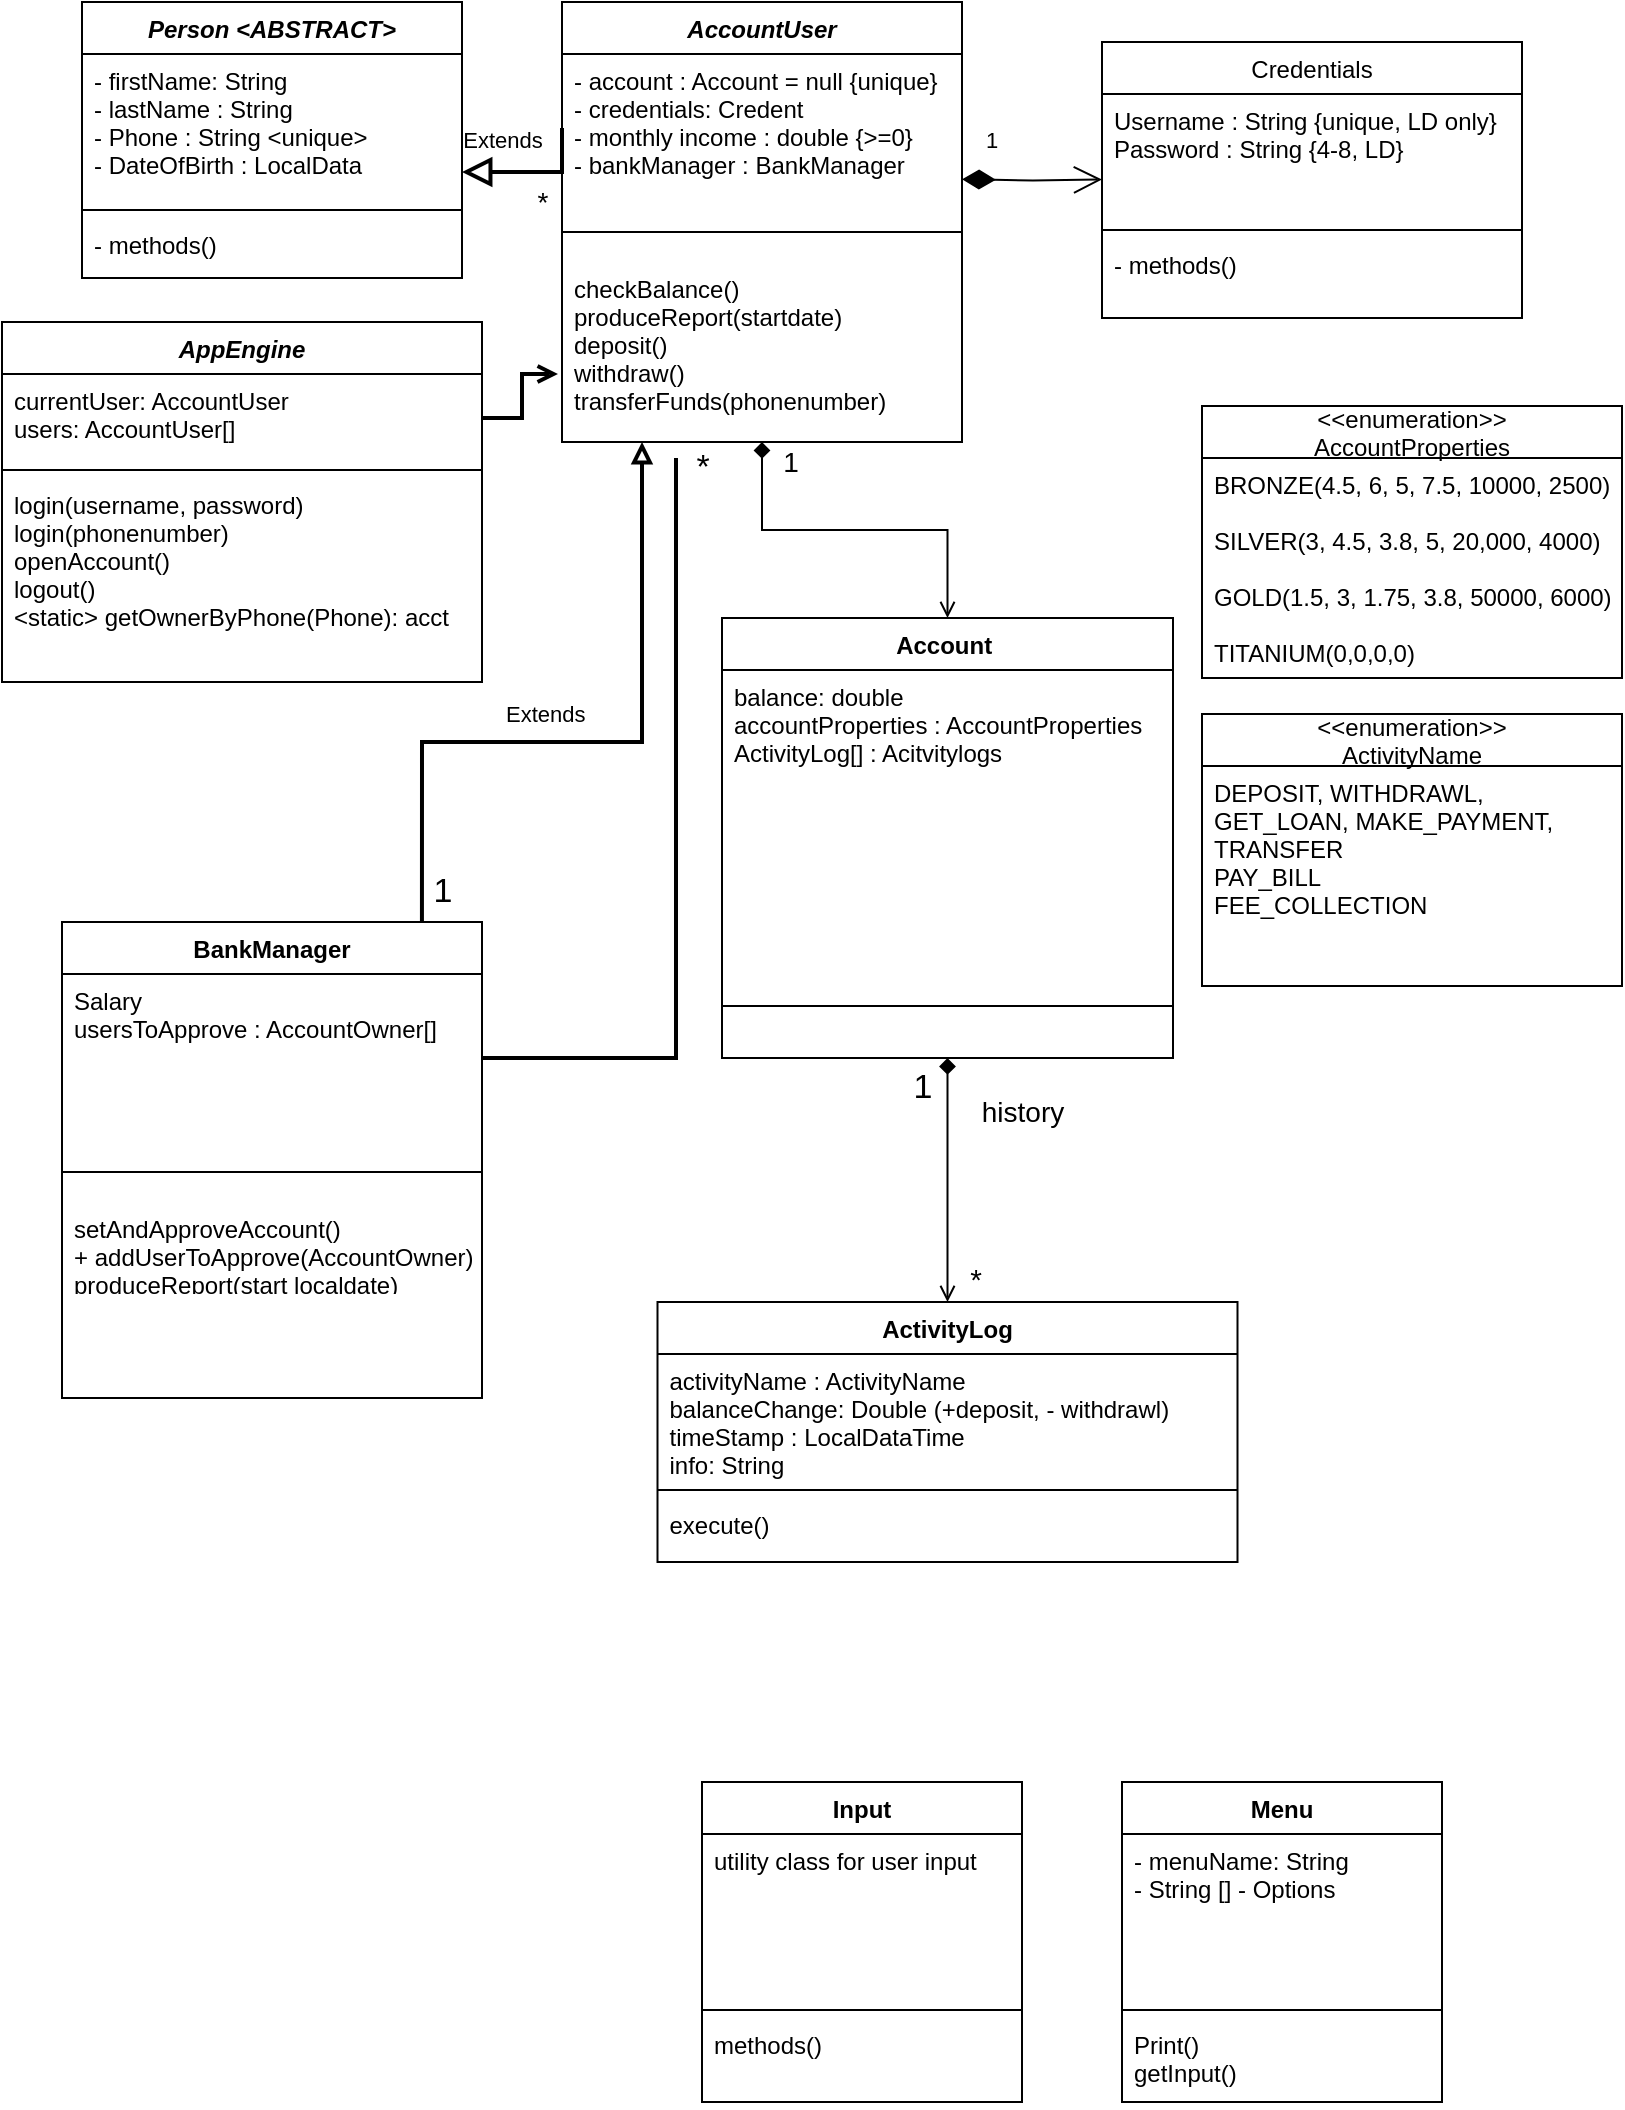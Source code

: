 <mxfile version="16.5.1" type="device"><diagram id="C5RBs43oDa-KdzZeNtuy" name="Page-1"><mxGraphModel dx="1422" dy="857" grid="1" gridSize="10" guides="1" tooltips="1" connect="1" arrows="1" fold="1" page="1" pageScale="1" pageWidth="827" pageHeight="1169" math="0" shadow="0"><root><mxCell id="WIyWlLk6GJQsqaUBKTNV-0"/><mxCell id="WIyWlLk6GJQsqaUBKTNV-1" parent="WIyWlLk6GJQsqaUBKTNV-0"/><mxCell id="4Luf4UbCgaXBXl4zU5tq-8" style="edgeStyle=orthogonalEdgeStyle;rounded=0;orthogonalLoop=1;jettySize=auto;html=1;fontSize=14;endArrow=open;endFill=0;startArrow=diamond;startFill=1;" parent="WIyWlLk6GJQsqaUBKTNV-1" source="zkfFHV4jXpPFQw0GAbJ--0" target="SM9FWzz-DXhbXA7rgFvg-9" edge="1"><mxGeometry relative="1" as="geometry"/></mxCell><mxCell id="zkfFHV4jXpPFQw0GAbJ--0" value="AccountUser" style="swimlane;fontStyle=3;align=center;verticalAlign=top;childLayout=stackLayout;horizontal=1;startSize=26;horizontalStack=0;resizeParent=1;resizeLast=0;collapsible=1;marginBottom=0;rounded=0;shadow=0;strokeWidth=1;" parent="WIyWlLk6GJQsqaUBKTNV-1" vertex="1"><mxGeometry x="290" y="20" width="200" height="220" as="geometry"><mxRectangle x="230" y="140" width="160" height="26" as="alternateBounds"/></mxGeometry></mxCell><mxCell id="zkfFHV4jXpPFQw0GAbJ--2" value="- account : Account = null {unique}&#10;- credentials: Credent                                           ials&#10;- monthly income : double {&gt;=0}&#10;- bankManager : BankManager" style="text;align=left;verticalAlign=top;spacingLeft=4;spacingRight=4;overflow=hidden;rotatable=0;points=[[0,0.5],[1,0.5]];portConstraint=eastwest;rounded=0;shadow=0;html=0;" parent="zkfFHV4jXpPFQw0GAbJ--0" vertex="1"><mxGeometry y="26" width="200" height="74" as="geometry"/></mxCell><mxCell id="zkfFHV4jXpPFQw0GAbJ--4" value="" style="line;html=1;strokeWidth=1;align=left;verticalAlign=middle;spacingTop=-1;spacingLeft=3;spacingRight=3;rotatable=0;labelPosition=right;points=[];portConstraint=eastwest;" parent="zkfFHV4jXpPFQw0GAbJ--0" vertex="1"><mxGeometry y="100" width="200" height="30" as="geometry"/></mxCell><mxCell id="4Luf4UbCgaXBXl4zU5tq-41" value="checkBalance()&#10;produceReport(startdate)&#10;deposit()&#10;withdraw()&#10;transferFunds(phonenumber)" style="text;align=left;verticalAlign=top;spacingLeft=4;spacingRight=4;overflow=hidden;rotatable=0;points=[[0,0.5],[1,0.5]];portConstraint=eastwest;rounded=0;shadow=0;html=0;" parent="zkfFHV4jXpPFQw0GAbJ--0" vertex="1"><mxGeometry y="130" width="200" height="74" as="geometry"/></mxCell><mxCell id="SM9FWzz-DXhbXA7rgFvg-9" value="Account &#10;" style="swimlane;fontStyle=1;align=center;verticalAlign=top;childLayout=stackLayout;horizontal=1;startSize=26;horizontalStack=0;resizeParent=1;resizeLast=0;collapsible=1;marginBottom=0;rounded=0;shadow=0;strokeWidth=1;" parent="WIyWlLk6GJQsqaUBKTNV-1" vertex="1"><mxGeometry x="370" y="328" width="225.5" height="220" as="geometry"><mxRectangle x="230" y="140" width="160" height="26" as="alternateBounds"/></mxGeometry></mxCell><mxCell id="SM9FWzz-DXhbXA7rgFvg-13" value="balance: double&#10;accountProperties : AccountProperties&#10;ActivityLog[] : Acitvitylogs" style="text;align=left;verticalAlign=top;spacingLeft=4;spacingRight=4;overflow=hidden;rotatable=0;points=[[0,0.5],[1,0.5]];portConstraint=eastwest;" parent="SM9FWzz-DXhbXA7rgFvg-9" vertex="1"><mxGeometry y="26" width="225.5" height="144" as="geometry"/></mxCell><mxCell id="SM9FWzz-DXhbXA7rgFvg-12" value="" style="line;html=1;strokeWidth=1;align=left;verticalAlign=middle;spacingTop=-1;spacingLeft=3;spacingRight=3;rotatable=0;labelPosition=right;points=[];portConstraint=eastwest;" parent="SM9FWzz-DXhbXA7rgFvg-9" vertex="1"><mxGeometry y="170" width="225.5" height="48" as="geometry"/></mxCell><mxCell id="YdLwRfeL1FWLSPvk3ik4-5" value="Credentials" style="swimlane;fontStyle=0;align=center;verticalAlign=top;childLayout=stackLayout;horizontal=1;startSize=26;horizontalStack=0;resizeParent=1;resizeLast=0;collapsible=1;marginBottom=0;rounded=0;shadow=0;strokeWidth=1;" parent="WIyWlLk6GJQsqaUBKTNV-1" vertex="1"><mxGeometry x="560" y="40" width="210" height="138" as="geometry"><mxRectangle x="130" y="380" width="160" height="26" as="alternateBounds"/></mxGeometry></mxCell><mxCell id="YdLwRfeL1FWLSPvk3ik4-6" value="Username : String {unique, LD only}&#10;Password : String {4-8, LD}" style="text;align=left;verticalAlign=top;spacingLeft=4;spacingRight=4;overflow=hidden;rotatable=0;points=[[0,0.5],[1,0.5]];portConstraint=eastwest;rounded=0;shadow=0;html=0;" parent="YdLwRfeL1FWLSPvk3ik4-5" vertex="1"><mxGeometry y="26" width="210" height="64" as="geometry"/></mxCell><mxCell id="aWY-BOkxABRlWkag9v3p-0" value="1" style="endArrow=open;html=1;endSize=12;startArrow=diamondThin;startSize=14;startFill=1;edgeStyle=orthogonalEdgeStyle;align=left;verticalAlign=bottom;rounded=0;entryX=0;entryY=0.668;entryDx=0;entryDy=0;entryPerimeter=0;" parent="YdLwRfeL1FWLSPvk3ik4-5" target="YdLwRfeL1FWLSPvk3ik4-6" edge="1"><mxGeometry x="-0.715" y="11" relative="1" as="geometry"><mxPoint x="-70" y="68.66" as="sourcePoint"/><mxPoint x="-30" y="90" as="targetPoint"/><mxPoint as="offset"/></mxGeometry></mxCell><mxCell id="YdLwRfeL1FWLSPvk3ik4-7" value="" style="line;html=1;strokeWidth=1;align=left;verticalAlign=middle;spacingTop=-1;spacingLeft=3;spacingRight=3;rotatable=0;labelPosition=right;points=[];portConstraint=eastwest;" parent="YdLwRfeL1FWLSPvk3ik4-5" vertex="1"><mxGeometry y="90" width="210" height="8" as="geometry"/></mxCell><mxCell id="YdLwRfeL1FWLSPvk3ik4-8" value="- methods()&#10;" style="text;align=left;verticalAlign=top;spacingLeft=4;spacingRight=4;overflow=hidden;rotatable=0;points=[[0,0.5],[1,0.5]];portConstraint=eastwest;" parent="YdLwRfeL1FWLSPvk3ik4-5" vertex="1"><mxGeometry y="98" width="210" height="26" as="geometry"/></mxCell><mxCell id="YdLwRfeL1FWLSPvk3ik4-9" value="Person &lt;ABSTRACT&gt;" style="swimlane;fontStyle=3;align=center;verticalAlign=top;childLayout=stackLayout;horizontal=1;startSize=26;horizontalStack=0;resizeParent=1;resizeLast=0;collapsible=1;marginBottom=0;rounded=0;shadow=0;strokeWidth=1;" parent="WIyWlLk6GJQsqaUBKTNV-1" vertex="1"><mxGeometry x="50" y="20" width="190" height="138" as="geometry"><mxRectangle x="130" y="380" width="160" height="26" as="alternateBounds"/></mxGeometry></mxCell><mxCell id="YdLwRfeL1FWLSPvk3ik4-10" value="- firstName: String&#10;- lastName : String&#10;- Phone : String &lt;unique&gt;&#10;- DateOfBirth : LocalData                                                                                                                &#10;" style="text;align=left;verticalAlign=top;spacingLeft=4;spacingRight=4;overflow=hidden;rotatable=0;points=[[0,0.5],[1,0.5]];portConstraint=eastwest;rounded=0;shadow=0;html=0;" parent="YdLwRfeL1FWLSPvk3ik4-9" vertex="1"><mxGeometry y="26" width="190" height="74" as="geometry"/></mxCell><mxCell id="YdLwRfeL1FWLSPvk3ik4-11" value="" style="line;html=1;strokeWidth=1;align=left;verticalAlign=middle;spacingTop=-1;spacingLeft=3;spacingRight=3;rotatable=0;labelPosition=right;points=[];portConstraint=eastwest;" parent="YdLwRfeL1FWLSPvk3ik4-9" vertex="1"><mxGeometry y="100" width="190" height="8" as="geometry"/></mxCell><mxCell id="YdLwRfeL1FWLSPvk3ik4-12" value="- methods()&#10;" style="text;align=left;verticalAlign=top;spacingLeft=4;spacingRight=4;overflow=hidden;rotatable=0;points=[[0,0.5],[1,0.5]];portConstraint=eastwest;" parent="YdLwRfeL1FWLSPvk3ik4-9" vertex="1"><mxGeometry y="108" width="190" height="26" as="geometry"/></mxCell><mxCell id="yUAD0iTqOjQwm6u62p8Z-0" value="" style="endArrow=block;endSize=10;endFill=0;shadow=0;strokeWidth=2;rounded=0;edgeStyle=elbowEdgeStyle;elbow=vertical;exitX=0;exitY=0.5;exitDx=0;exitDy=0;" parent="WIyWlLk6GJQsqaUBKTNV-1" source="zkfFHV4jXpPFQw0GAbJ--2" edge="1"><mxGeometry width="160" relative="1" as="geometry"><mxPoint x="285" y="110" as="sourcePoint"/><mxPoint x="240" y="105" as="targetPoint"/><Array as="points"><mxPoint x="260" y="105"/></Array></mxGeometry></mxCell><mxCell id="1qwP151atA8y7zbTdIOh-0" value="Extends" style="edgeLabel;html=1;align=center;verticalAlign=middle;resizable=0;points=[];" parent="WIyWlLk6GJQsqaUBKTNV-1" vertex="1" connectable="0"><mxGeometry x="260" y="88.997" as="geometry"/></mxCell><mxCell id="epGYF8HXlGHys48M9QGi-0" value="ActivityLog" style="swimlane;fontStyle=1;align=center;verticalAlign=top;childLayout=stackLayout;horizontal=1;startSize=26;horizontalStack=0;resizeParent=1;resizeParentMax=0;resizeLast=0;collapsible=1;marginBottom=0;" parent="WIyWlLk6GJQsqaUBKTNV-1" vertex="1"><mxGeometry x="337.75" y="670" width="290" height="130" as="geometry"/></mxCell><mxCell id="epGYF8HXlGHys48M9QGi-1" value="activityName : ActivityName&#10;balanceChange: Double (+deposit, - withdrawl)&#10;timeStamp : LocalDataTime&#10;info: String&#10;" style="text;strokeColor=none;fillColor=none;align=left;verticalAlign=top;spacingLeft=4;spacingRight=4;overflow=hidden;rotatable=0;points=[[0,0.5],[1,0.5]];portConstraint=eastwest;" parent="epGYF8HXlGHys48M9QGi-0" vertex="1"><mxGeometry y="26" width="290" height="64" as="geometry"/></mxCell><mxCell id="epGYF8HXlGHys48M9QGi-2" value="" style="line;strokeWidth=1;fillColor=none;align=left;verticalAlign=middle;spacingTop=-1;spacingLeft=3;spacingRight=3;rotatable=0;labelPosition=right;points=[];portConstraint=eastwest;" parent="epGYF8HXlGHys48M9QGi-0" vertex="1"><mxGeometry y="90" width="290" height="8" as="geometry"/></mxCell><mxCell id="epGYF8HXlGHys48M9QGi-3" value="execute()" style="text;strokeColor=none;fillColor=none;align=left;verticalAlign=top;spacingLeft=4;spacingRight=4;overflow=hidden;rotatable=0;points=[[0,0.5],[1,0.5]];portConstraint=eastwest;" parent="epGYF8HXlGHys48M9QGi-0" vertex="1"><mxGeometry y="98" width="290" height="32" as="geometry"/></mxCell><mxCell id="kAwb_uqVMEeGhXSPQdEG-10" style="edgeStyle=orthogonalEdgeStyle;rounded=0;orthogonalLoop=1;jettySize=auto;html=1;endArrow=open;endFill=0;strokeWidth=1;startArrow=diamond;startFill=1;exitX=0.5;exitY=1;exitDx=0;exitDy=0;entryX=0.5;entryY=0;entryDx=0;entryDy=0;" parent="WIyWlLk6GJQsqaUBKTNV-1" source="SM9FWzz-DXhbXA7rgFvg-9" target="epGYF8HXlGHys48M9QGi-0" edge="1"><mxGeometry relative="1" as="geometry"><mxPoint x="260" y="650" as="targetPoint"/><mxPoint x="250" y="690" as="sourcePoint"/></mxGeometry></mxCell><mxCell id="kAwb_uqVMEeGhXSPQdEG-11" value="&lt;font style=&quot;font-size: 15px&quot;&gt;*&lt;/font&gt;" style="edgeLabel;resizable=0;html=1;align=right;verticalAlign=bottom;" parent="WIyWlLk6GJQsqaUBKTNV-1" connectable="0" vertex="1"><mxGeometry x="500.002" y="669.996" as="geometry"/></mxCell><mxCell id="orXL8nzz-lptZYbNuGuK-2" value="Menu" style="swimlane;fontStyle=1;align=center;verticalAlign=top;childLayout=stackLayout;horizontal=1;startSize=26;horizontalStack=0;resizeParent=1;resizeParentMax=0;resizeLast=0;collapsible=1;marginBottom=0;" parent="WIyWlLk6GJQsqaUBKTNV-1" vertex="1"><mxGeometry x="570" y="910" width="160" height="160" as="geometry"/></mxCell><mxCell id="orXL8nzz-lptZYbNuGuK-3" value="- menuName: String&#10;- String [] - Options&#10;" style="text;strokeColor=none;fillColor=none;align=left;verticalAlign=top;spacingLeft=4;spacingRight=4;overflow=hidden;rotatable=0;points=[[0,0.5],[1,0.5]];portConstraint=eastwest;" parent="orXL8nzz-lptZYbNuGuK-2" vertex="1"><mxGeometry y="26" width="160" height="84" as="geometry"/></mxCell><mxCell id="orXL8nzz-lptZYbNuGuK-4" value="" style="line;strokeWidth=1;fillColor=none;align=left;verticalAlign=middle;spacingTop=-1;spacingLeft=3;spacingRight=3;rotatable=0;labelPosition=right;points=[];portConstraint=eastwest;" parent="orXL8nzz-lptZYbNuGuK-2" vertex="1"><mxGeometry y="110" width="160" height="8" as="geometry"/></mxCell><mxCell id="orXL8nzz-lptZYbNuGuK-5" value="Print()&#10;getInput()" style="text;strokeColor=none;fillColor=none;align=left;verticalAlign=top;spacingLeft=4;spacingRight=4;overflow=hidden;rotatable=0;points=[[0,0.5],[1,0.5]];portConstraint=eastwest;" parent="orXL8nzz-lptZYbNuGuK-2" vertex="1"><mxGeometry y="118" width="160" height="42" as="geometry"/></mxCell><mxCell id="4Luf4UbCgaXBXl4zU5tq-2" value="AppEngine" style="swimlane;fontStyle=3;align=center;verticalAlign=top;childLayout=stackLayout;horizontal=1;startSize=26;horizontalStack=0;resizeParent=1;resizeLast=0;collapsible=1;marginBottom=0;rounded=0;shadow=0;strokeWidth=1;" parent="WIyWlLk6GJQsqaUBKTNV-1" vertex="1"><mxGeometry x="10" y="180" width="240" height="180" as="geometry"><mxRectangle x="130" y="380" width="160" height="26" as="alternateBounds"/></mxGeometry></mxCell><mxCell id="4Luf4UbCgaXBXl4zU5tq-3" value="currentUser: AccountUser&#10;users: AccountUser[]" style="text;align=left;verticalAlign=top;spacingLeft=4;spacingRight=4;overflow=hidden;rotatable=0;points=[[0,0.5],[1,0.5]];portConstraint=eastwest;rounded=0;shadow=0;html=0;" parent="4Luf4UbCgaXBXl4zU5tq-2" vertex="1"><mxGeometry y="26" width="240" height="44" as="geometry"/></mxCell><mxCell id="4Luf4UbCgaXBXl4zU5tq-4" value="" style="line;html=1;strokeWidth=1;align=left;verticalAlign=middle;spacingTop=-1;spacingLeft=3;spacingRight=3;rotatable=0;labelPosition=right;points=[];portConstraint=eastwest;" parent="4Luf4UbCgaXBXl4zU5tq-2" vertex="1"><mxGeometry y="70" width="240" height="8" as="geometry"/></mxCell><mxCell id="4Luf4UbCgaXBXl4zU5tq-5" value="login(username, password)&#10;login(phonenumber)&#10;openAccount()&#10;logout()&#10;&lt;static&gt; getOwnerByPhone(Phone): acct&#10;" style="text;align=left;verticalAlign=top;spacingLeft=4;spacingRight=4;overflow=hidden;rotatable=0;points=[[0,0.5],[1,0.5]];portConstraint=eastwest;fontStyle=0" parent="4Luf4UbCgaXBXl4zU5tq-2" vertex="1"><mxGeometry y="78" width="240" height="82" as="geometry"/></mxCell><mxCell id="4Luf4UbCgaXBXl4zU5tq-7" value="&lt;font style=&quot;font-size: 14px&quot;&gt;*&lt;/font&gt;" style="text;html=1;align=center;verticalAlign=middle;resizable=0;points=[];autosize=1;strokeColor=none;fillColor=none;" parent="WIyWlLk6GJQsqaUBKTNV-1" vertex="1"><mxGeometry x="270" y="110" width="20" height="20" as="geometry"/></mxCell><mxCell id="4Luf4UbCgaXBXl4zU5tq-9" value="1" style="text;html=1;align=center;verticalAlign=middle;resizable=0;points=[];autosize=1;strokeColor=none;fillColor=none;fontSize=14;" parent="WIyWlLk6GJQsqaUBKTNV-1" vertex="1"><mxGeometry x="394" y="240" width="20" height="20" as="geometry"/></mxCell><mxCell id="4Luf4UbCgaXBXl4zU5tq-11" value="&lt;&lt;enumeration&gt;&gt;&#10;AccountProperties" style="swimlane;fontStyle=0;childLayout=stackLayout;horizontal=1;startSize=26;fillColor=none;horizontalStack=0;resizeParent=1;resizeParentMax=0;resizeLast=0;collapsible=1;marginBottom=0;" parent="WIyWlLk6GJQsqaUBKTNV-1" vertex="1"><mxGeometry x="610" y="222" width="210" height="136" as="geometry"/></mxCell><mxCell id="4Luf4UbCgaXBXl4zU5tq-12" value="BRONZE(4.5, 6, 5, 7.5, 10000, 2500)&#10;&#10;SILVER(3, 4.5, 3.8, 5, 20,000, 4000)&#10;&#10;GOLD(1.5, 3, 1.75, 3.8, 50000, 6000)&#10;&#10;TITANIUM(0,0,0,0)&#10;" style="text;strokeColor=none;fillColor=none;align=left;verticalAlign=top;spacingLeft=4;spacingRight=4;overflow=hidden;rotatable=0;points=[[0,0.5],[1,0.5]];portConstraint=eastwest;" parent="4Luf4UbCgaXBXl4zU5tq-11" vertex="1"><mxGeometry y="26" width="210" height="110" as="geometry"/></mxCell><mxCell id="4Luf4UbCgaXBXl4zU5tq-14" value="history" style="text;html=1;align=center;verticalAlign=middle;resizable=0;points=[];autosize=1;strokeColor=none;fillColor=none;fontSize=14;" parent="WIyWlLk6GJQsqaUBKTNV-1" vertex="1"><mxGeometry x="490" y="565" width="60" height="20" as="geometry"/></mxCell><mxCell id="4Luf4UbCgaXBXl4zU5tq-15" value="&lt;&lt;enumeration&gt;&gt;&#10;ActivityName" style="swimlane;fontStyle=0;childLayout=stackLayout;horizontal=1;startSize=26;fillColor=none;horizontalStack=0;resizeParent=1;resizeParentMax=0;resizeLast=0;collapsible=1;marginBottom=0;" parent="WIyWlLk6GJQsqaUBKTNV-1" vertex="1"><mxGeometry x="610" y="376" width="210" height="136" as="geometry"/></mxCell><mxCell id="4Luf4UbCgaXBXl4zU5tq-16" value="DEPOSIT, WITHDRAWL,&#10;GET_LOAN, MAKE_PAYMENT,&#10;TRANSFER&#10;PAY_BILL&#10;FEE_COLLECTION&#10;" style="text;strokeColor=none;fillColor=none;align=left;verticalAlign=top;spacingLeft=4;spacingRight=4;overflow=hidden;rotatable=0;points=[[0,0.5],[1,0.5]];portConstraint=eastwest;" parent="4Luf4UbCgaXBXl4zU5tq-15" vertex="1"><mxGeometry y="26" width="210" height="110" as="geometry"/></mxCell><mxCell id="4Luf4UbCgaXBXl4zU5tq-22" style="edgeStyle=orthogonalEdgeStyle;rounded=0;orthogonalLoop=1;jettySize=auto;html=1;exitX=0.857;exitY=0;exitDx=0;exitDy=0;fontSize=14;startArrow=none;startFill=0;endArrow=block;endFill=0;strokeWidth=2;exitPerimeter=0;" parent="WIyWlLk6GJQsqaUBKTNV-1" source="4Luf4UbCgaXBXl4zU5tq-28" edge="1"><mxGeometry relative="1" as="geometry"><mxPoint x="220" y="378" as="sourcePoint"/><mxPoint x="330" y="240" as="targetPoint"/><Array as="points"><mxPoint x="220" y="390"/><mxPoint x="330" y="390"/></Array></mxGeometry></mxCell><mxCell id="4Luf4UbCgaXBXl4zU5tq-27" style="edgeStyle=orthogonalEdgeStyle;rounded=0;orthogonalLoop=1;jettySize=auto;html=1;exitX=1;exitY=0.5;exitDx=0;exitDy=0;fontSize=14;startArrow=none;startFill=0;endArrow=open;endFill=0;strokeWidth=2;entryX=-0.01;entryY=0.757;entryDx=0;entryDy=0;entryPerimeter=0;" parent="WIyWlLk6GJQsqaUBKTNV-1" source="4Luf4UbCgaXBXl4zU5tq-3" target="4Luf4UbCgaXBXl4zU5tq-41" edge="1"><mxGeometry relative="1" as="geometry"><mxPoint x="300" y="190" as="targetPoint"/></mxGeometry></mxCell><mxCell id="4Luf4UbCgaXBXl4zU5tq-28" value="BankManager" style="swimlane;fontStyle=1;align=center;verticalAlign=top;childLayout=stackLayout;horizontal=1;startSize=26;horizontalStack=0;resizeParent=1;resizeLast=0;collapsible=1;marginBottom=0;rounded=0;shadow=0;strokeWidth=1;" parent="WIyWlLk6GJQsqaUBKTNV-1" vertex="1"><mxGeometry x="40" y="480" width="210" height="238" as="geometry"><mxRectangle x="230" y="140" width="160" height="26" as="alternateBounds"/></mxGeometry></mxCell><mxCell id="4Luf4UbCgaXBXl4zU5tq-29" value="Salary&#10;usersToApprove : AccountOwner[]&#10;&#10;&#10;&#10;" style="text;align=left;verticalAlign=top;spacingLeft=4;spacingRight=4;overflow=hidden;rotatable=0;points=[[0,0.5],[1,0.5]];portConstraint=eastwest;rounded=0;shadow=0;html=0;" parent="4Luf4UbCgaXBXl4zU5tq-28" vertex="1"><mxGeometry y="26" width="210" height="84" as="geometry"/></mxCell><mxCell id="4Luf4UbCgaXBXl4zU5tq-30" value="" style="line;html=1;strokeWidth=1;align=left;verticalAlign=middle;spacingTop=-1;spacingLeft=3;spacingRight=3;rotatable=0;labelPosition=right;points=[];portConstraint=eastwest;" parent="4Luf4UbCgaXBXl4zU5tq-28" vertex="1"><mxGeometry y="110" width="210" height="30" as="geometry"/></mxCell><mxCell id="4Luf4UbCgaXBXl4zU5tq-33" value="setAndApproveAccount()&#10;+ addUserToApprove(AccountOwner)&#10;produceReport(start localdate)&#10;&#10;" style="text;align=left;verticalAlign=top;spacingLeft=4;spacingRight=4;overflow=hidden;rotatable=0;points=[[0,0.5],[1,0.5]];portConstraint=eastwest;" parent="4Luf4UbCgaXBXl4zU5tq-28" vertex="1"><mxGeometry y="140" width="210" height="42" as="geometry"/></mxCell><mxCell id="4Luf4UbCgaXBXl4zU5tq-34" value="&lt;span style=&quot;color: rgb(0, 0, 0); font-family: helvetica; font-size: 11px; font-style: normal; font-weight: 400; letter-spacing: normal; text-align: center; text-indent: 0px; text-transform: none; word-spacing: 0px; background-color: rgb(255, 255, 255); display: inline; float: none;&quot;&gt;Extends&lt;/span&gt;" style="text;whiteSpace=wrap;html=1;fontSize=14;" parent="WIyWlLk6GJQsqaUBKTNV-1" vertex="1"><mxGeometry x="260" y="360" width="70" height="30" as="geometry"/></mxCell><mxCell id="4Luf4UbCgaXBXl4zU5tq-36" style="edgeStyle=orthogonalEdgeStyle;rounded=0;orthogonalLoop=1;jettySize=auto;html=1;fontSize=14;startArrow=none;startFill=0;endArrow=none;endFill=0;strokeWidth=2;entryX=-0.15;entryY=0.333;entryDx=0;entryDy=0;entryPerimeter=0;" parent="WIyWlLk6GJQsqaUBKTNV-1" source="4Luf4UbCgaXBXl4zU5tq-29" target="4Luf4UbCgaXBXl4zU5tq-39" edge="1"><mxGeometry relative="1" as="geometry"><mxPoint x="350" y="230" as="targetPoint"/></mxGeometry></mxCell><mxCell id="4Luf4UbCgaXBXl4zU5tq-38" value="1" style="text;html=1;align=center;verticalAlign=middle;resizable=0;points=[];autosize=1;strokeColor=none;fillColor=none;fontSize=17;" parent="WIyWlLk6GJQsqaUBKTNV-1" vertex="1"><mxGeometry x="220" y="450" width="20" height="30" as="geometry"/></mxCell><mxCell id="4Luf4UbCgaXBXl4zU5tq-39" value="*" style="text;html=1;align=center;verticalAlign=middle;resizable=0;points=[];autosize=1;strokeColor=none;fillColor=none;fontSize=17;" parent="WIyWlLk6GJQsqaUBKTNV-1" vertex="1"><mxGeometry x="350" y="238" width="20" height="30" as="geometry"/></mxCell><mxCell id="8YZhuS3P8OdhInx89twC-0" value="1" style="text;html=1;align=center;verticalAlign=middle;resizable=0;points=[];autosize=1;strokeColor=none;fillColor=none;fontSize=17;" vertex="1" parent="WIyWlLk6GJQsqaUBKTNV-1"><mxGeometry x="460" y="548" width="20" height="30" as="geometry"/></mxCell><mxCell id="8YZhuS3P8OdhInx89twC-1" value="Input" style="swimlane;fontStyle=1;align=center;verticalAlign=top;childLayout=stackLayout;horizontal=1;startSize=26;horizontalStack=0;resizeParent=1;resizeParentMax=0;resizeLast=0;collapsible=1;marginBottom=0;" vertex="1" parent="WIyWlLk6GJQsqaUBKTNV-1"><mxGeometry x="360" y="910" width="160" height="160" as="geometry"/></mxCell><mxCell id="8YZhuS3P8OdhInx89twC-2" value="utility class for user input" style="text;strokeColor=none;fillColor=none;align=left;verticalAlign=top;spacingLeft=4;spacingRight=4;overflow=hidden;rotatable=0;points=[[0,0.5],[1,0.5]];portConstraint=eastwest;" vertex="1" parent="8YZhuS3P8OdhInx89twC-1"><mxGeometry y="26" width="160" height="84" as="geometry"/></mxCell><mxCell id="8YZhuS3P8OdhInx89twC-3" value="" style="line;strokeWidth=1;fillColor=none;align=left;verticalAlign=middle;spacingTop=-1;spacingLeft=3;spacingRight=3;rotatable=0;labelPosition=right;points=[];portConstraint=eastwest;" vertex="1" parent="8YZhuS3P8OdhInx89twC-1"><mxGeometry y="110" width="160" height="8" as="geometry"/></mxCell><mxCell id="8YZhuS3P8OdhInx89twC-4" value="methods()&#10;" style="text;strokeColor=none;fillColor=none;align=left;verticalAlign=top;spacingLeft=4;spacingRight=4;overflow=hidden;rotatable=0;points=[[0,0.5],[1,0.5]];portConstraint=eastwest;" vertex="1" parent="8YZhuS3P8OdhInx89twC-1"><mxGeometry y="118" width="160" height="42" as="geometry"/></mxCell></root></mxGraphModel></diagram></mxfile>